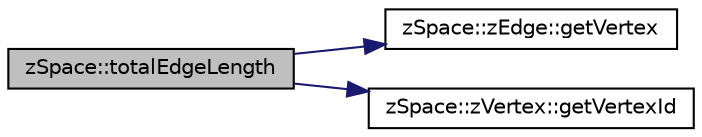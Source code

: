 digraph "zSpace::totalEdgeLength"
{
 // LATEX_PDF_SIZE
  edge [fontname="Helvetica",fontsize="10",labelfontname="Helvetica",labelfontsize="10"];
  node [fontname="Helvetica",fontsize="10",shape=record];
  rankdir="LR";
  Node52 [label="zSpace::totalEdgeLength",height=0.2,width=0.4,color="black", fillcolor="grey75", style="filled", fontcolor="black",tooltip="This method returns the total edge length of the graph."];
  Node52 -> Node53 [color="midnightblue",fontsize="10",style="solid",fontname="Helvetica"];
  Node53 [label="zSpace::zEdge::getVertex",height=0.2,width=0.4,color="black", fillcolor="white", style="filled",URL="$classz_space_1_1z_edge.html#a07c082aa54f78145fdcd5e5e4bb889f1",tooltip="This method returns the vertex pointed to by the current zEdge."];
  Node52 -> Node54 [color="midnightblue",fontsize="10",style="solid",fontname="Helvetica"];
  Node54 [label="zSpace::zVertex::getVertexId",height=0.2,width=0.4,color="black", fillcolor="white", style="filled",URL="$classz_space_1_1z_vertex.html#ae6637ab378719b6c68c8237777fd065e",tooltip="This method returns the vertexId of current zVertex."];
}
